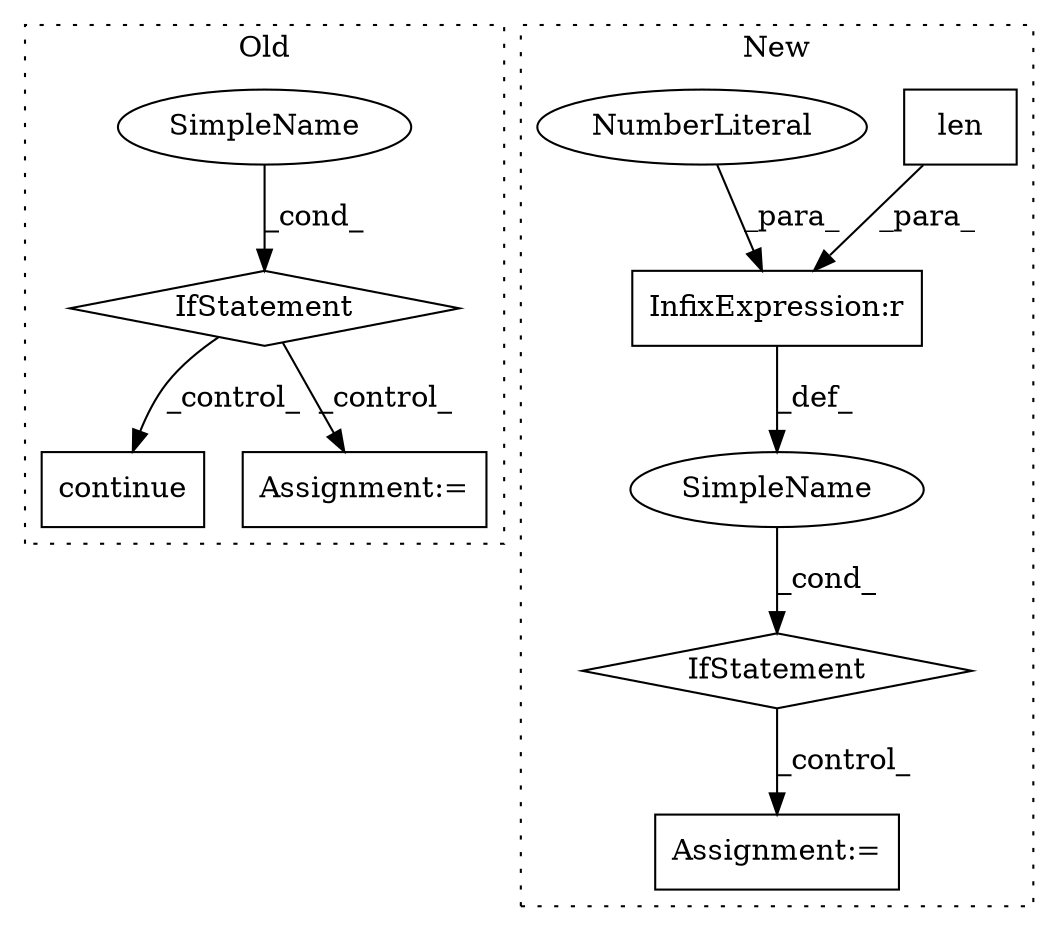 digraph G {
subgraph cluster0 {
1 [label="continue" a="18" s="750" l="9" shape="box"];
3 [label="IfStatement" a="25" s="656,738" l="4,2" shape="diamond"];
4 [label="SimpleName" a="42" s="" l="" shape="ellipse"];
8 [label="Assignment:=" a="7" s="802" l="1" shape="box"];
label = "Old";
style="dotted";
}
subgraph cluster1 {
2 [label="len" a="32" s="1532,1545" l="4,1" shape="box"];
5 [label="InfixExpression:r" a="27" s="1546" l="4" shape="box"];
6 [label="IfStatement" a="25" s="1528,1551" l="4,2" shape="diamond"];
7 [label="NumberLiteral" a="34" s="1550" l="1" shape="ellipse"];
9 [label="Assignment:=" a="7" s="1582" l="1" shape="box"];
10 [label="SimpleName" a="42" s="" l="" shape="ellipse"];
label = "New";
style="dotted";
}
2 -> 5 [label="_para_"];
3 -> 8 [label="_control_"];
3 -> 1 [label="_control_"];
4 -> 3 [label="_cond_"];
5 -> 10 [label="_def_"];
6 -> 9 [label="_control_"];
7 -> 5 [label="_para_"];
10 -> 6 [label="_cond_"];
}